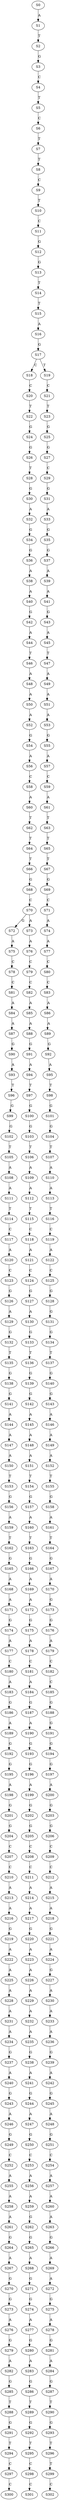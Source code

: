 strict digraph  {
	S0 -> S1 [ label = A ];
	S1 -> S2 [ label = T ];
	S2 -> S3 [ label = G ];
	S3 -> S4 [ label = C ];
	S4 -> S5 [ label = T ];
	S5 -> S6 [ label = C ];
	S6 -> S7 [ label = T ];
	S7 -> S8 [ label = T ];
	S8 -> S9 [ label = C ];
	S9 -> S10 [ label = T ];
	S10 -> S11 [ label = C ];
	S11 -> S12 [ label = G ];
	S12 -> S13 [ label = G ];
	S13 -> S14 [ label = T ];
	S14 -> S15 [ label = T ];
	S15 -> S16 [ label = A ];
	S16 -> S17 [ label = G ];
	S17 -> S18 [ label = C ];
	S17 -> S19 [ label = T ];
	S18 -> S20 [ label = C ];
	S19 -> S21 [ label = C ];
	S20 -> S22 [ label = T ];
	S21 -> S23 [ label = T ];
	S22 -> S24 [ label = G ];
	S23 -> S25 [ label = G ];
	S24 -> S26 [ label = G ];
	S25 -> S27 [ label = G ];
	S26 -> S28 [ label = T ];
	S27 -> S29 [ label = C ];
	S28 -> S30 [ label = G ];
	S29 -> S31 [ label = G ];
	S30 -> S32 [ label = A ];
	S31 -> S33 [ label = A ];
	S32 -> S34 [ label = G ];
	S33 -> S35 [ label = G ];
	S34 -> S36 [ label = G ];
	S35 -> S37 [ label = G ];
	S36 -> S38 [ label = A ];
	S37 -> S39 [ label = A ];
	S38 -> S40 [ label = A ];
	S39 -> S41 [ label = A ];
	S40 -> S42 [ label = G ];
	S41 -> S43 [ label = G ];
	S42 -> S44 [ label = A ];
	S43 -> S45 [ label = A ];
	S44 -> S46 [ label = T ];
	S45 -> S47 [ label = T ];
	S46 -> S48 [ label = A ];
	S47 -> S49 [ label = A ];
	S48 -> S50 [ label = A ];
	S49 -> S51 [ label = A ];
	S50 -> S52 [ label = A ];
	S51 -> S53 [ label = A ];
	S52 -> S54 [ label = G ];
	S53 -> S55 [ label = G ];
	S54 -> S56 [ label = A ];
	S55 -> S57 [ label = A ];
	S56 -> S58 [ label = C ];
	S57 -> S59 [ label = C ];
	S58 -> S60 [ label = A ];
	S59 -> S61 [ label = A ];
	S60 -> S62 [ label = T ];
	S61 -> S63 [ label = T ];
	S62 -> S64 [ label = T ];
	S63 -> S65 [ label = T ];
	S64 -> S66 [ label = T ];
	S65 -> S67 [ label = T ];
	S66 -> S68 [ label = G ];
	S67 -> S69 [ label = G ];
	S68 -> S70 [ label = C ];
	S69 -> S71 [ label = C ];
	S70 -> S72 [ label = G ];
	S70 -> S73 [ label = A ];
	S71 -> S74 [ label = A ];
	S72 -> S75 [ label = A ];
	S73 -> S76 [ label = A ];
	S74 -> S77 [ label = A ];
	S75 -> S78 [ label = C ];
	S76 -> S79 [ label = C ];
	S77 -> S80 [ label = C ];
	S78 -> S81 [ label = C ];
	S79 -> S82 [ label = C ];
	S80 -> S83 [ label = C ];
	S81 -> S84 [ label = A ];
	S82 -> S85 [ label = A ];
	S83 -> S86 [ label = A ];
	S84 -> S87 [ label = A ];
	S85 -> S88 [ label = A ];
	S86 -> S89 [ label = A ];
	S87 -> S90 [ label = G ];
	S88 -> S91 [ label = G ];
	S89 -> S92 [ label = G ];
	S90 -> S93 [ label = A ];
	S91 -> S94 [ label = A ];
	S92 -> S95 [ label = A ];
	S93 -> S96 [ label = T ];
	S94 -> S97 [ label = T ];
	S95 -> S98 [ label = T ];
	S96 -> S99 [ label = G ];
	S97 -> S100 [ label = G ];
	S98 -> S101 [ label = G ];
	S99 -> S102 [ label = G ];
	S100 -> S103 [ label = G ];
	S101 -> S104 [ label = G ];
	S102 -> S105 [ label = T ];
	S103 -> S106 [ label = T ];
	S104 -> S107 [ label = T ];
	S105 -> S108 [ label = A ];
	S106 -> S109 [ label = A ];
	S107 -> S110 [ label = A ];
	S108 -> S111 [ label = A ];
	S109 -> S112 [ label = A ];
	S110 -> S113 [ label = A ];
	S111 -> S114 [ label = T ];
	S112 -> S115 [ label = T ];
	S113 -> S116 [ label = T ];
	S114 -> S117 [ label = C ];
	S115 -> S118 [ label = C ];
	S116 -> S119 [ label = C ];
	S117 -> S120 [ label = A ];
	S118 -> S121 [ label = A ];
	S119 -> S122 [ label = A ];
	S120 -> S123 [ label = C ];
	S121 -> S124 [ label = C ];
	S122 -> S125 [ label = C ];
	S123 -> S126 [ label = G ];
	S124 -> S127 [ label = G ];
	S125 -> S128 [ label = G ];
	S126 -> S129 [ label = A ];
	S127 -> S130 [ label = A ];
	S128 -> S131 [ label = G ];
	S129 -> S132 [ label = G ];
	S130 -> S133 [ label = G ];
	S131 -> S134 [ label = G ];
	S132 -> S135 [ label = T ];
	S133 -> S136 [ label = T ];
	S134 -> S137 [ label = T ];
	S135 -> S138 [ label = G ];
	S136 -> S139 [ label = G ];
	S137 -> S140 [ label = G ];
	S138 -> S141 [ label = G ];
	S139 -> S142 [ label = G ];
	S140 -> S143 [ label = G ];
	S141 -> S144 [ label = A ];
	S142 -> S145 [ label = A ];
	S143 -> S146 [ label = A ];
	S144 -> S147 [ label = A ];
	S145 -> S148 [ label = A ];
	S146 -> S149 [ label = A ];
	S147 -> S150 [ label = A ];
	S148 -> S151 [ label = A ];
	S149 -> S152 [ label = A ];
	S150 -> S153 [ label = T ];
	S151 -> S154 [ label = T ];
	S152 -> S155 [ label = T ];
	S153 -> S156 [ label = G ];
	S154 -> S157 [ label = G ];
	S155 -> S158 [ label = G ];
	S156 -> S159 [ label = A ];
	S157 -> S160 [ label = A ];
	S158 -> S161 [ label = A ];
	S159 -> S162 [ label = T ];
	S160 -> S163 [ label = T ];
	S161 -> S164 [ label = T ];
	S162 -> S165 [ label = G ];
	S163 -> S166 [ label = G ];
	S164 -> S167 [ label = G ];
	S165 -> S168 [ label = A ];
	S166 -> S169 [ label = A ];
	S167 -> S170 [ label = A ];
	S168 -> S171 [ label = A ];
	S169 -> S172 [ label = A ];
	S170 -> S173 [ label = G ];
	S171 -> S174 [ label = G ];
	S172 -> S175 [ label = G ];
	S173 -> S176 [ label = G ];
	S174 -> S177 [ label = A ];
	S175 -> S178 [ label = A ];
	S176 -> S179 [ label = A ];
	S177 -> S180 [ label = C ];
	S178 -> S181 [ label = C ];
	S179 -> S182 [ label = C ];
	S180 -> S183 [ label = A ];
	S181 -> S184 [ label = A ];
	S182 -> S185 [ label = C ];
	S183 -> S186 [ label = G ];
	S184 -> S187 [ label = G ];
	S185 -> S188 [ label = G ];
	S186 -> S189 [ label = A ];
	S187 -> S190 [ label = A ];
	S188 -> S191 [ label = G ];
	S189 -> S192 [ label = G ];
	S190 -> S193 [ label = G ];
	S191 -> S194 [ label = G ];
	S192 -> S195 [ label = G ];
	S193 -> S196 [ label = G ];
	S194 -> S197 [ label = G ];
	S195 -> S198 [ label = A ];
	S196 -> S199 [ label = A ];
	S197 -> S200 [ label = A ];
	S198 -> S201 [ label = G ];
	S199 -> S202 [ label = G ];
	S200 -> S203 [ label = G ];
	S201 -> S204 [ label = G ];
	S202 -> S205 [ label = G ];
	S203 -> S206 [ label = G ];
	S204 -> S207 [ label = C ];
	S205 -> S208 [ label = C ];
	S206 -> S209 [ label = C ];
	S207 -> S210 [ label = C ];
	S208 -> S211 [ label = C ];
	S209 -> S212 [ label = C ];
	S210 -> S213 [ label = A ];
	S211 -> S214 [ label = A ];
	S212 -> S215 [ label = A ];
	S213 -> S216 [ label = A ];
	S214 -> S217 [ label = A ];
	S215 -> S218 [ label = A ];
	S216 -> S219 [ label = G ];
	S217 -> S220 [ label = G ];
	S218 -> S221 [ label = G ];
	S219 -> S222 [ label = A ];
	S220 -> S223 [ label = A ];
	S221 -> S224 [ label = A ];
	S222 -> S225 [ label = A ];
	S223 -> S226 [ label = A ];
	S224 -> S227 [ label = G ];
	S225 -> S228 [ label = A ];
	S226 -> S229 [ label = A ];
	S227 -> S230 [ label = A ];
	S228 -> S231 [ label = A ];
	S229 -> S232 [ label = A ];
	S230 -> S233 [ label = A ];
	S231 -> S234 [ label = A ];
	S232 -> S235 [ label = A ];
	S233 -> S236 [ label = A ];
	S234 -> S237 [ label = G ];
	S235 -> S238 [ label = G ];
	S236 -> S239 [ label = G ];
	S237 -> S240 [ label = A ];
	S238 -> S241 [ label = A ];
	S239 -> S242 [ label = A ];
	S240 -> S243 [ label = G ];
	S241 -> S244 [ label = G ];
	S242 -> S245 [ label = G ];
	S243 -> S246 [ label = A ];
	S244 -> S247 [ label = A ];
	S245 -> S248 [ label = A ];
	S246 -> S249 [ label = G ];
	S247 -> S250 [ label = G ];
	S248 -> S251 [ label = G ];
	S249 -> S252 [ label = C ];
	S250 -> S253 [ label = C ];
	S251 -> S254 [ label = C ];
	S252 -> S255 [ label = A ];
	S253 -> S256 [ label = A ];
	S254 -> S257 [ label = A ];
	S255 -> S258 [ label = A ];
	S256 -> S259 [ label = A ];
	S257 -> S260 [ label = A ];
	S258 -> S261 [ label = A ];
	S259 -> S262 [ label = G ];
	S260 -> S263 [ label = A ];
	S261 -> S264 [ label = G ];
	S262 -> S265 [ label = G ];
	S263 -> S266 [ label = G ];
	S264 -> S267 [ label = A ];
	S265 -> S268 [ label = A ];
	S266 -> S269 [ label = A ];
	S267 -> S270 [ label = G ];
	S268 -> S271 [ label = G ];
	S269 -> S272 [ label = A ];
	S270 -> S273 [ label = G ];
	S271 -> S274 [ label = G ];
	S272 -> S275 [ label = G ];
	S273 -> S276 [ label = A ];
	S274 -> S277 [ label = A ];
	S275 -> S278 [ label = A ];
	S276 -> S279 [ label = G ];
	S277 -> S280 [ label = G ];
	S278 -> S281 [ label = G ];
	S279 -> S282 [ label = A ];
	S280 -> S283 [ label = A ];
	S281 -> S284 [ label = A ];
	S282 -> S285 [ label = G ];
	S283 -> S286 [ label = G ];
	S284 -> S287 [ label = G ];
	S285 -> S288 [ label = T ];
	S286 -> S289 [ label = T ];
	S287 -> S290 [ label = T ];
	S288 -> S291 [ label = G ];
	S289 -> S292 [ label = G ];
	S290 -> S293 [ label = G ];
	S291 -> S294 [ label = T ];
	S292 -> S295 [ label = T ];
	S293 -> S296 [ label = T ];
	S294 -> S297 [ label = C ];
	S295 -> S298 [ label = C ];
	S296 -> S299 [ label = T ];
	S297 -> S300 [ label = C ];
	S298 -> S301 [ label = C ];
	S299 -> S302 [ label = C ];
}
